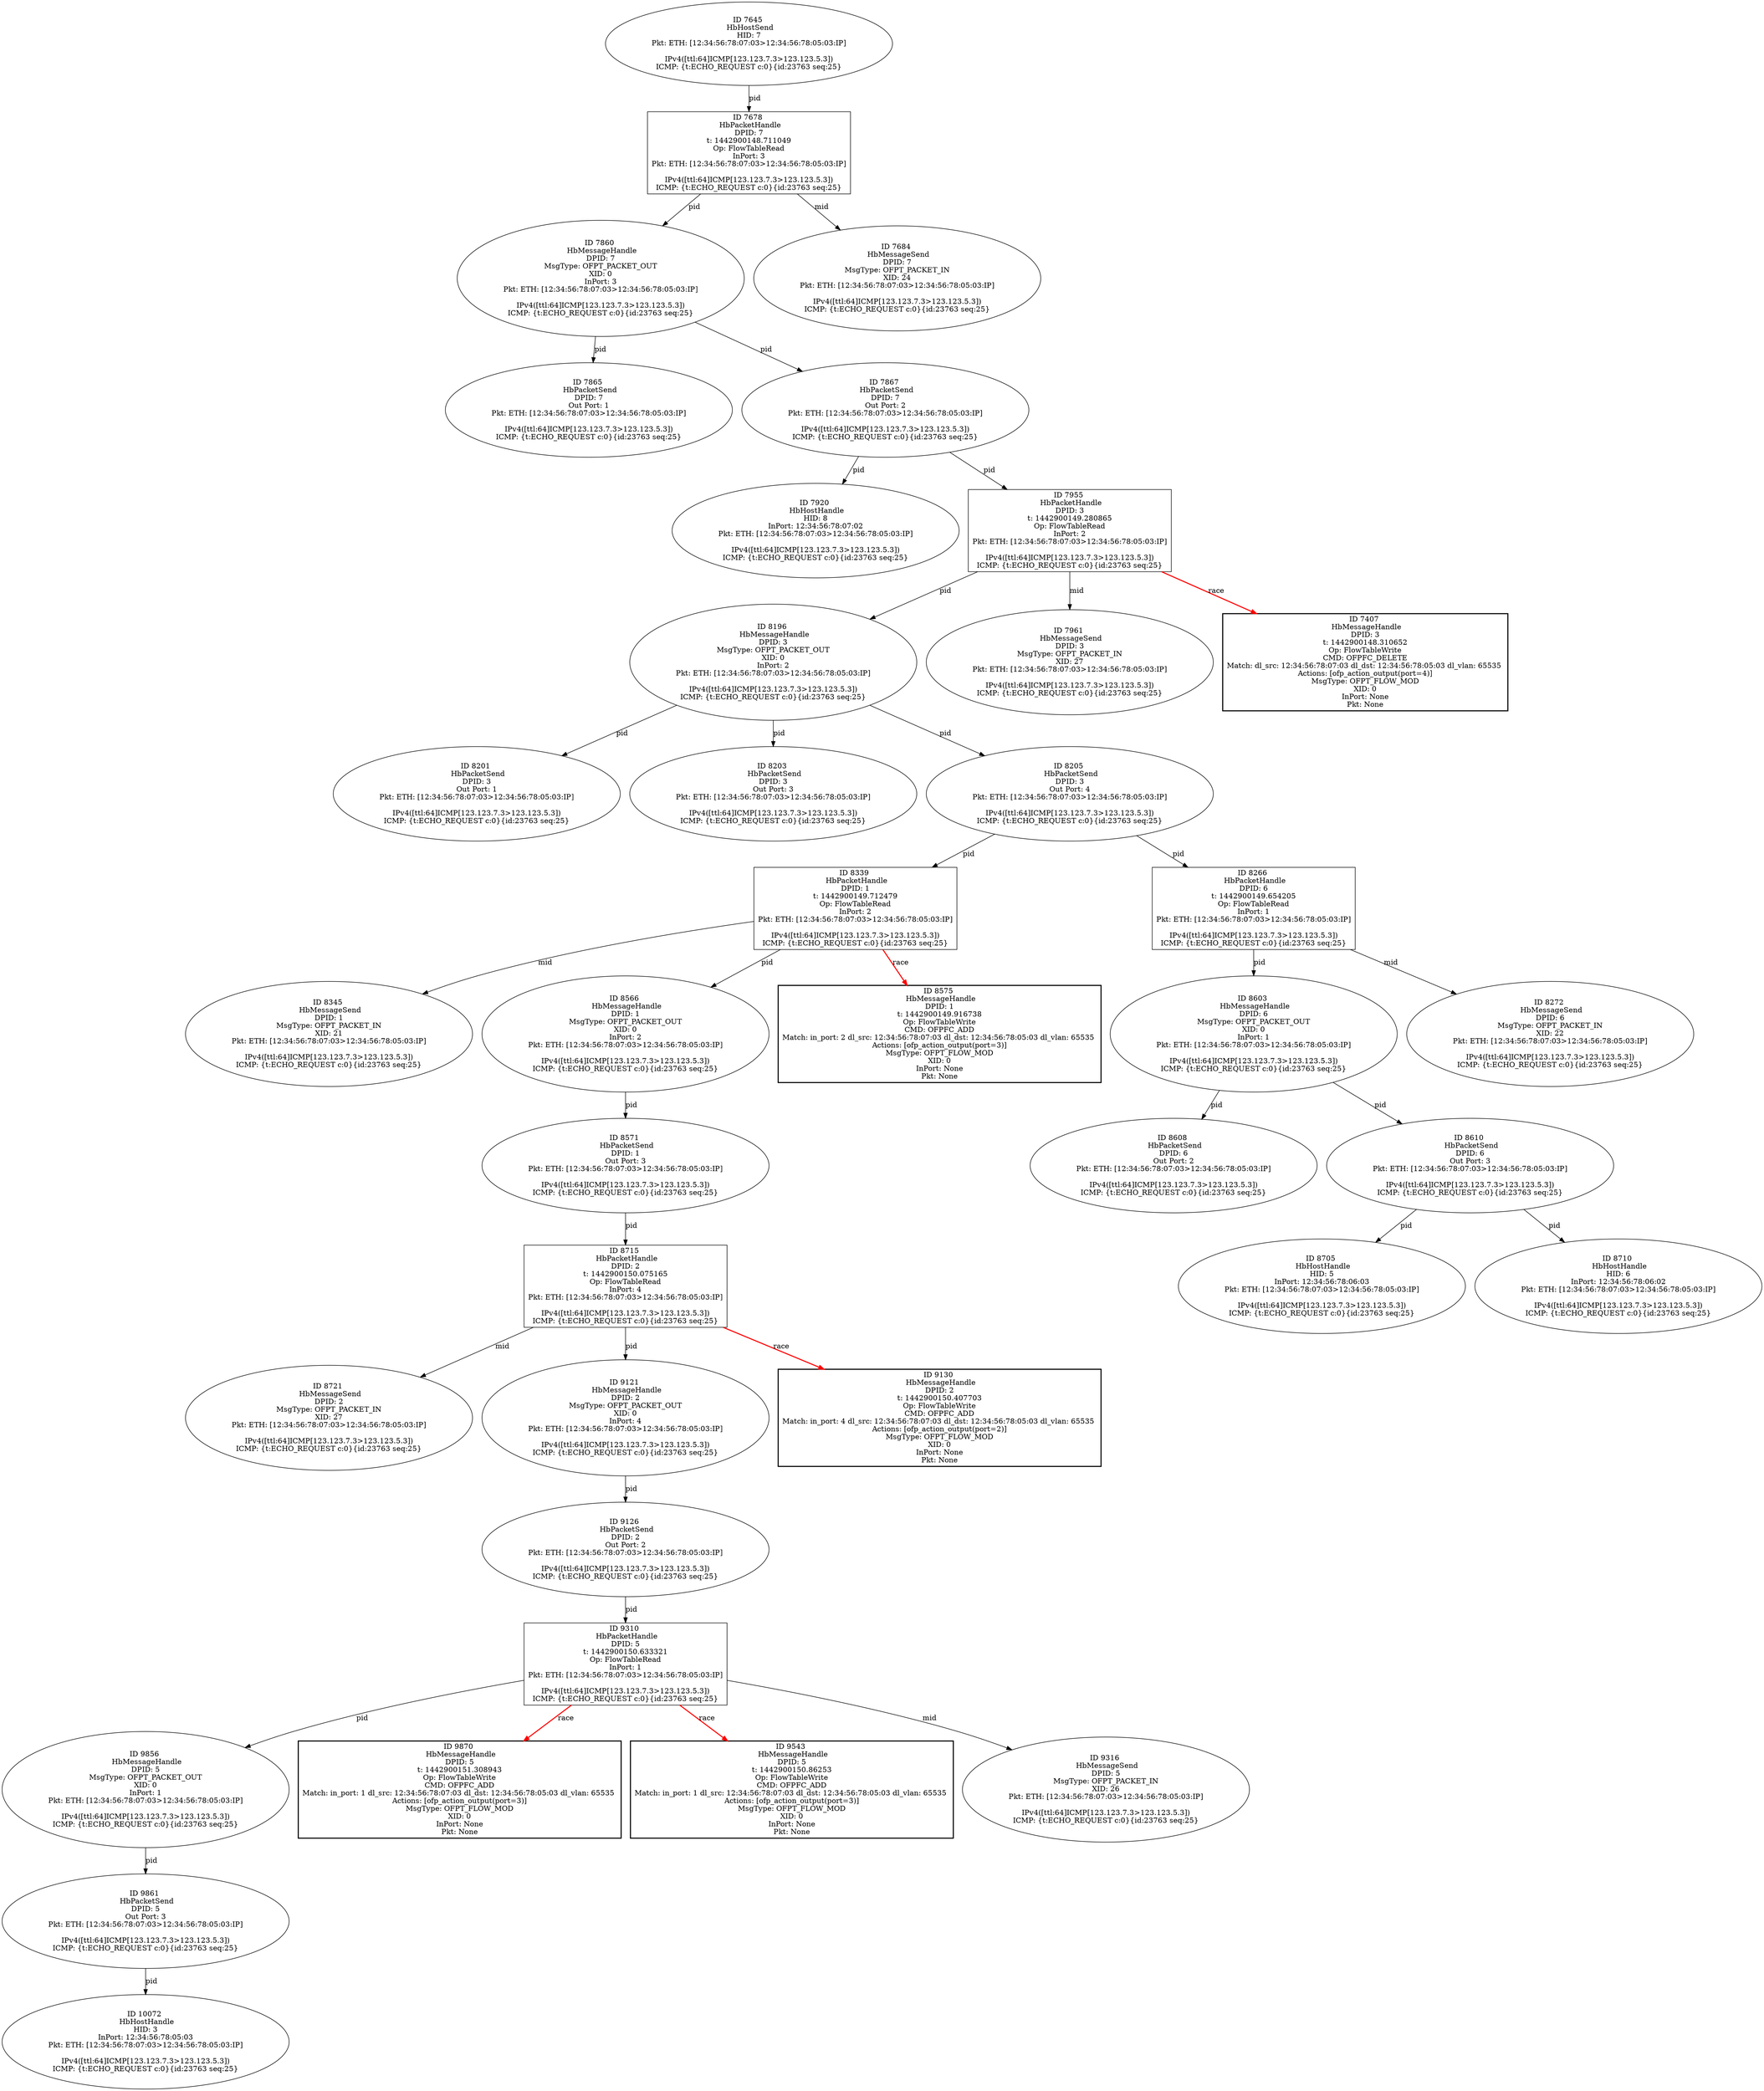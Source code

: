 strict digraph G {
9856 [shape=oval, event=<hb_events.HbMessageHandle object at 0x109de4810>, label="ID 9856 
 HbMessageHandle
DPID: 5
MsgType: OFPT_PACKET_OUT
XID: 0
InPort: 1
Pkt: ETH: [12:34:56:78:07:03>12:34:56:78:05:03:IP]

IPv4([ttl:64]ICMP[123.123.7.3>123.123.5.3])
ICMP: {t:ECHO_REQUEST c:0}{id:23763 seq:25}"];
8705 [shape=oval, event=<hb_events.HbHostHandle object at 0x109b2b790>, label="ID 8705 
 HbHostHandle
HID: 5
InPort: 12:34:56:78:06:03
Pkt: ETH: [12:34:56:78:07:03>12:34:56:78:05:03:IP]

IPv4([ttl:64]ICMP[123.123.7.3>123.123.5.3])
ICMP: {t:ECHO_REQUEST c:0}{id:23763 seq:25}"];
8196 [shape=oval, event=<hb_events.HbMessageHandle object at 0x109a58550>, label="ID 8196 
 HbMessageHandle
DPID: 3
MsgType: OFPT_PACKET_OUT
XID: 0
InPort: 2
Pkt: ETH: [12:34:56:78:07:03>12:34:56:78:05:03:IP]

IPv4([ttl:64]ICMP[123.123.7.3>123.123.5.3])
ICMP: {t:ECHO_REQUEST c:0}{id:23763 seq:25}"];
9861 [shape=oval, event=<hb_events.HbPacketSend object at 0x109de4d10>, label="ID 9861 
 HbPacketSend
DPID: 5
Out Port: 3
Pkt: ETH: [12:34:56:78:07:03>12:34:56:78:05:03:IP]

IPv4([ttl:64]ICMP[123.123.7.3>123.123.5.3])
ICMP: {t:ECHO_REQUEST c:0}{id:23763 seq:25}"];
8710 [shape=oval, event=<hb_events.HbHostHandle object at 0x109b2bc10>, label="ID 8710 
 HbHostHandle
HID: 6
InPort: 12:34:56:78:06:02
Pkt: ETH: [12:34:56:78:07:03>12:34:56:78:05:03:IP]

IPv4([ttl:64]ICMP[123.123.7.3>123.123.5.3])
ICMP: {t:ECHO_REQUEST c:0}{id:23763 seq:25}"];
8201 [shape=oval, event=<hb_events.HbPacketSend object at 0x109a58a50>, label="ID 8201 
 HbPacketSend
DPID: 3
Out Port: 1
Pkt: ETH: [12:34:56:78:07:03>12:34:56:78:05:03:IP]

IPv4([ttl:64]ICMP[123.123.7.3>123.123.5.3])
ICMP: {t:ECHO_REQUEST c:0}{id:23763 seq:25}"];
8203 [shape=oval, event=<hb_events.HbPacketSend object at 0x109a58c90>, label="ID 8203 
 HbPacketSend
DPID: 3
Out Port: 3
Pkt: ETH: [12:34:56:78:07:03>12:34:56:78:05:03:IP]

IPv4([ttl:64]ICMP[123.123.7.3>123.123.5.3])
ICMP: {t:ECHO_REQUEST c:0}{id:23763 seq:25}"];
8205 [shape=oval, event=<hb_events.HbPacketSend object at 0x109a58ed0>, label="ID 8205 
 HbPacketSend
DPID: 3
Out Port: 4
Pkt: ETH: [12:34:56:78:07:03>12:34:56:78:05:03:IP]

IPv4([ttl:64]ICMP[123.123.7.3>123.123.5.3])
ICMP: {t:ECHO_REQUEST c:0}{id:23763 seq:25}"];
9870 [shape=box, style=bold, event=<hb_events.HbMessageHandle object at 0x109de8350>, label="ID 9870 
 HbMessageHandle
DPID: 5
t: 1442900151.308943
Op: FlowTableWrite
CMD: OFPFC_ADD
Match: in_port: 1 dl_src: 12:34:56:78:07:03 dl_dst: 12:34:56:78:05:03 dl_vlan: 65535 
Actions: [ofp_action_output(port=3)]
MsgType: OFPT_FLOW_MOD
XID: 0
InPort: None
Pkt: None"];
8721 [shape=oval, event=<hb_events.HbMessageSend object at 0x109b30b90>, label="ID 8721 
 HbMessageSend
DPID: 2
MsgType: OFPT_PACKET_IN
XID: 27
Pkt: ETH: [12:34:56:78:07:03>12:34:56:78:05:03:IP]

IPv4([ttl:64]ICMP[123.123.7.3>123.123.5.3])
ICMP: {t:ECHO_REQUEST c:0}{id:23763 seq:25}"];
8339 [shape=box, event=<hb_events.HbPacketHandle object at 0x109a8af50>, label="ID 8339 
 HbPacketHandle
DPID: 1
t: 1442900149.712479
Op: FlowTableRead
InPort: 2
Pkt: ETH: [12:34:56:78:07:03>12:34:56:78:05:03:IP]

IPv4([ttl:64]ICMP[123.123.7.3>123.123.5.3])
ICMP: {t:ECHO_REQUEST c:0}{id:23763 seq:25}"];
8345 [shape=oval, event=<hb_events.HbMessageSend object at 0x109a8e1d0>, label="ID 8345 
 HbMessageSend
DPID: 1
MsgType: OFPT_PACKET_IN
XID: 21
Pkt: ETH: [12:34:56:78:07:03>12:34:56:78:05:03:IP]

IPv4([ttl:64]ICMP[123.123.7.3>123.123.5.3])
ICMP: {t:ECHO_REQUEST c:0}{id:23763 seq:25}"];
7961 [shape=oval, event=<hb_events.HbMessageSend object at 0x109a06450>, label="ID 7961 
 HbMessageSend
DPID: 3
MsgType: OFPT_PACKET_IN
XID: 27
Pkt: ETH: [12:34:56:78:07:03>12:34:56:78:05:03:IP]

IPv4([ttl:64]ICMP[123.123.7.3>123.123.5.3])
ICMP: {t:ECHO_REQUEST c:0}{id:23763 seq:25}"];
8603 [shape=oval, event=<hb_events.HbMessageHandle object at 0x109b02450>, label="ID 8603 
 HbMessageHandle
DPID: 6
MsgType: OFPT_PACKET_OUT
XID: 0
InPort: 1
Pkt: ETH: [12:34:56:78:07:03>12:34:56:78:05:03:IP]

IPv4([ttl:64]ICMP[123.123.7.3>123.123.5.3])
ICMP: {t:ECHO_REQUEST c:0}{id:23763 seq:25}"];
8608 [shape=oval, event=<hb_events.HbPacketSend object at 0x109b02950>, label="ID 8608 
 HbPacketSend
DPID: 6
Out Port: 2
Pkt: ETH: [12:34:56:78:07:03>12:34:56:78:05:03:IP]

IPv4([ttl:64]ICMP[123.123.7.3>123.123.5.3])
ICMP: {t:ECHO_REQUEST c:0}{id:23763 seq:25}"];
9121 [shape=oval, event=<hb_events.HbMessageHandle object at 0x109beb4d0>, label="ID 9121 
 HbMessageHandle
DPID: 2
MsgType: OFPT_PACKET_OUT
XID: 0
InPort: 4
Pkt: ETH: [12:34:56:78:07:03>12:34:56:78:05:03:IP]

IPv4([ttl:64]ICMP[123.123.7.3>123.123.5.3])
ICMP: {t:ECHO_REQUEST c:0}{id:23763 seq:25}"];
8610 [shape=oval, event=<hb_events.HbPacketSend object at 0x109b02b90>, label="ID 8610 
 HbPacketSend
DPID: 6
Out Port: 3
Pkt: ETH: [12:34:56:78:07:03>12:34:56:78:05:03:IP]

IPv4([ttl:64]ICMP[123.123.7.3>123.123.5.3])
ICMP: {t:ECHO_REQUEST c:0}{id:23763 seq:25}"];
9126 [shape=oval, event=<hb_events.HbPacketSend object at 0x109bebd90>, label="ID 9126 
 HbPacketSend
DPID: 2
Out Port: 2
Pkt: ETH: [12:34:56:78:07:03>12:34:56:78:05:03:IP]

IPv4([ttl:64]ICMP[123.123.7.3>123.123.5.3])
ICMP: {t:ECHO_REQUEST c:0}{id:23763 seq:25}"];
9130 [shape=box, style=bold, event=<hb_events.HbMessageHandle object at 0x109bf1190>, label="ID 9130 
 HbMessageHandle
DPID: 2
t: 1442900150.407703
Op: FlowTableWrite
CMD: OFPFC_ADD
Match: in_port: 4 dl_src: 12:34:56:78:07:03 dl_dst: 12:34:56:78:05:03 dl_vlan: 65535 
Actions: [ofp_action_output(port=2)]
MsgType: OFPT_FLOW_MOD
XID: 0
InPort: None
Pkt: None"];
7860 [shape=oval, event=<hb_events.HbMessageHandle object at 0x1099e5e50>, label="ID 7860 
 HbMessageHandle
DPID: 7
MsgType: OFPT_PACKET_OUT
XID: 0
InPort: 3
Pkt: ETH: [12:34:56:78:07:03>12:34:56:78:05:03:IP]

IPv4([ttl:64]ICMP[123.123.7.3>123.123.5.3])
ICMP: {t:ECHO_REQUEST c:0}{id:23763 seq:25}"];
7865 [shape=oval, event=<hb_events.HbPacketSend object at 0x1099ea390>, label="ID 7865 
 HbPacketSend
DPID: 7
Out Port: 1
Pkt: ETH: [12:34:56:78:07:03>12:34:56:78:05:03:IP]

IPv4([ttl:64]ICMP[123.123.7.3>123.123.5.3])
ICMP: {t:ECHO_REQUEST c:0}{id:23763 seq:25}"];
7867 [shape=oval, event=<hb_events.HbPacketSend object at 0x1099ea5d0>, label="ID 7867 
 HbPacketSend
DPID: 7
Out Port: 2
Pkt: ETH: [12:34:56:78:07:03>12:34:56:78:05:03:IP]

IPv4([ttl:64]ICMP[123.123.7.3>123.123.5.3])
ICMP: {t:ECHO_REQUEST c:0}{id:23763 seq:25}"];
8715 [shape=box, event=<hb_events.HbPacketHandle object at 0x109b300d0>, label="ID 8715 
 HbPacketHandle
DPID: 2
t: 1442900150.075165
Op: FlowTableRead
InPort: 4
Pkt: ETH: [12:34:56:78:07:03>12:34:56:78:05:03:IP]

IPv4([ttl:64]ICMP[123.123.7.3>123.123.5.3])
ICMP: {t:ECHO_REQUEST c:0}{id:23763 seq:25}"];
9543 [shape=box, style=bold, event=<hb_events.HbMessageHandle object at 0x109cd2250>, label="ID 9543 
 HbMessageHandle
DPID: 5
t: 1442900150.86253
Op: FlowTableWrite
CMD: OFPFC_ADD
Match: in_port: 1 dl_src: 12:34:56:78:07:03 dl_dst: 12:34:56:78:05:03 dl_vlan: 65535 
Actions: [ofp_action_output(port=3)]
MsgType: OFPT_FLOW_MOD
XID: 0
InPort: None
Pkt: None"];
8266 [shape=box, event=<hb_events.HbPacketHandle object at 0x109a63fd0>, label="ID 8266 
 HbPacketHandle
DPID: 6
t: 1442900149.654205
Op: FlowTableRead
InPort: 1
Pkt: ETH: [12:34:56:78:07:03>12:34:56:78:05:03:IP]

IPv4([ttl:64]ICMP[123.123.7.3>123.123.5.3])
ICMP: {t:ECHO_REQUEST c:0}{id:23763 seq:25}"];
8272 [shape=oval, event=<hb_events.HbMessageSend object at 0x109a78190>, label="ID 8272 
 HbMessageSend
DPID: 6
MsgType: OFPT_PACKET_IN
XID: 22
Pkt: ETH: [12:34:56:78:07:03>12:34:56:78:05:03:IP]

IPv4([ttl:64]ICMP[123.123.7.3>123.123.5.3])
ICMP: {t:ECHO_REQUEST c:0}{id:23763 seq:25}"];
10072 [shape=oval, event=<hb_events.HbHostHandle object at 0x109e7eed0>, label="ID 10072 
 HbHostHandle
HID: 3
InPort: 12:34:56:78:05:03
Pkt: ETH: [12:34:56:78:07:03>12:34:56:78:05:03:IP]

IPv4([ttl:64]ICMP[123.123.7.3>123.123.5.3])
ICMP: {t:ECHO_REQUEST c:0}{id:23763 seq:25}"];
7645 [shape=oval, event=<hb_events.HbHostSend object at 0x10995d190>, label="ID 7645 
 HbHostSend
HID: 7
Pkt: ETH: [12:34:56:78:07:03>12:34:56:78:05:03:IP]

IPv4([ttl:64]ICMP[123.123.7.3>123.123.5.3])
ICMP: {t:ECHO_REQUEST c:0}{id:23763 seq:25}"];
9310 [shape=box, event=<hb_events.HbPacketHandle object at 0x109c42610>, label="ID 9310 
 HbPacketHandle
DPID: 5
t: 1442900150.633321
Op: FlowTableRead
InPort: 1
Pkt: ETH: [12:34:56:78:07:03>12:34:56:78:05:03:IP]

IPv4([ttl:64]ICMP[123.123.7.3>123.123.5.3])
ICMP: {t:ECHO_REQUEST c:0}{id:23763 seq:25}"];
9316 [shape=oval, event=<hb_events.HbMessageSend object at 0x109c66110>, label="ID 9316 
 HbMessageSend
DPID: 5
MsgType: OFPT_PACKET_IN
XID: 26
Pkt: ETH: [12:34:56:78:07:03>12:34:56:78:05:03:IP]

IPv4([ttl:64]ICMP[123.123.7.3>123.123.5.3])
ICMP: {t:ECHO_REQUEST c:0}{id:23763 seq:25}"];
7684 [shape=oval, event=<hb_events.HbMessageSend object at 0x109972790>, label="ID 7684 
 HbMessageSend
DPID: 7
MsgType: OFPT_PACKET_IN
XID: 24
Pkt: ETH: [12:34:56:78:07:03>12:34:56:78:05:03:IP]

IPv4([ttl:64]ICMP[123.123.7.3>123.123.5.3])
ICMP: {t:ECHO_REQUEST c:0}{id:23763 seq:25}"];
7407 [shape=box, style=bold, event=<hb_events.HbMessageHandle object at 0x1098e50d0>, label="ID 7407 
 HbMessageHandle
DPID: 3
t: 1442900148.310652
Op: FlowTableWrite
CMD: OFPFC_DELETE
Match: dl_src: 12:34:56:78:07:03 dl_dst: 12:34:56:78:05:03 dl_vlan: 65535 
Actions: [ofp_action_output(port=4)]
MsgType: OFPT_FLOW_MOD
XID: 0
InPort: None
Pkt: None"];
7920 [shape=oval, event=<hb_events.HbHostHandle object at 0x1099f1650>, label="ID 7920 
 HbHostHandle
HID: 8
InPort: 12:34:56:78:07:02
Pkt: ETH: [12:34:56:78:07:03>12:34:56:78:05:03:IP]

IPv4([ttl:64]ICMP[123.123.7.3>123.123.5.3])
ICMP: {t:ECHO_REQUEST c:0}{id:23763 seq:25}"];
7955 [shape=box, event=<hb_events.HbPacketHandle object at 0x1099fd950>, label="ID 7955 
 HbPacketHandle
DPID: 3
t: 1442900149.280865
Op: FlowTableRead
InPort: 2
Pkt: ETH: [12:34:56:78:07:03>12:34:56:78:05:03:IP]

IPv4([ttl:64]ICMP[123.123.7.3>123.123.5.3])
ICMP: {t:ECHO_REQUEST c:0}{id:23763 seq:25}"];
8566 [shape=oval, event=<hb_events.HbMessageHandle object at 0x109af4250>, label="ID 8566 
 HbMessageHandle
DPID: 1
MsgType: OFPT_PACKET_OUT
XID: 0
InPort: 2
Pkt: ETH: [12:34:56:78:07:03>12:34:56:78:05:03:IP]

IPv4([ttl:64]ICMP[123.123.7.3>123.123.5.3])
ICMP: {t:ECHO_REQUEST c:0}{id:23763 seq:25}"];
8571 [shape=oval, event=<hb_events.HbPacketSend object at 0x109af4750>, label="ID 8571 
 HbPacketSend
DPID: 1
Out Port: 3
Pkt: ETH: [12:34:56:78:07:03>12:34:56:78:05:03:IP]

IPv4([ttl:64]ICMP[123.123.7.3>123.123.5.3])
ICMP: {t:ECHO_REQUEST c:0}{id:23763 seq:25}"];
7678 [shape=box, event=<hb_events.HbPacketHandle object at 0x10996af90>, label="ID 7678 
 HbPacketHandle
DPID: 7
t: 1442900148.711049
Op: FlowTableRead
InPort: 3
Pkt: ETH: [12:34:56:78:07:03>12:34:56:78:05:03:IP]

IPv4([ttl:64]ICMP[123.123.7.3>123.123.5.3])
ICMP: {t:ECHO_REQUEST c:0}{id:23763 seq:25}"];
8575 [shape=box, style=bold, event=<hb_events.HbMessageHandle object at 0x109af4ad0>, label="ID 8575 
 HbMessageHandle
DPID: 1
t: 1442900149.916738
Op: FlowTableWrite
CMD: OFPFC_ADD
Match: in_port: 2 dl_src: 12:34:56:78:07:03 dl_dst: 12:34:56:78:05:03 dl_vlan: 65535 
Actions: [ofp_action_output(port=3)]
MsgType: OFPT_FLOW_MOD
XID: 0
InPort: None
Pkt: None"];
9856 -> 9861  [rel=pid, label=pid];
8196 -> 8201  [rel=pid, label=pid];
8196 -> 8203  [rel=pid, label=pid];
8196 -> 8205  [rel=pid, label=pid];
9861 -> 10072  [rel=pid, label=pid];
8205 -> 8266  [rel=pid, label=pid];
8205 -> 8339  [rel=pid, label=pid];
8339 -> 8345  [rel=mid, label=mid];
8339 -> 8566  [rel=pid, label=pid];
8339 -> 8575  [harmful=True, color=red, style=bold, rel=race, label=race];
8603 -> 8608  [rel=pid, label=pid];
8603 -> 8610  [rel=pid, label=pid];
9121 -> 9126  [rel=pid, label=pid];
8610 -> 8705  [rel=pid, label=pid];
8610 -> 8710  [rel=pid, label=pid];
9126 -> 9310  [rel=pid, label=pid];
7860 -> 7865  [rel=pid, label=pid];
7860 -> 7867  [rel=pid, label=pid];
7867 -> 7920  [rel=pid, label=pid];
7867 -> 7955  [rel=pid, label=pid];
8715 -> 8721  [rel=mid, label=mid];
8715 -> 9130  [harmful=True, color=red, style=bold, rel=race, label=race];
8715 -> 9121  [rel=pid, label=pid];
8266 -> 8272  [rel=mid, label=mid];
8266 -> 8603  [rel=pid, label=pid];
7645 -> 7678  [rel=pid, label=pid];
9310 -> 9856  [rel=pid, label=pid];
9310 -> 9316  [rel=mid, label=mid];
9310 -> 9870  [harmful=True, color=red, style=bold, rel=race, label=race];
9310 -> 9543  [harmful=True, color=red, style=bold, rel=race, label=race];
7955 -> 7961  [rel=mid, label=mid];
7955 -> 8196  [rel=pid, label=pid];
7955 -> 7407  [harmful=True, color=red, style=bold, rel=race, label=race];
8566 -> 8571  [rel=pid, label=pid];
8571 -> 8715  [rel=pid, label=pid];
7678 -> 7684  [rel=mid, label=mid];
7678 -> 7860  [rel=pid, label=pid];
}
